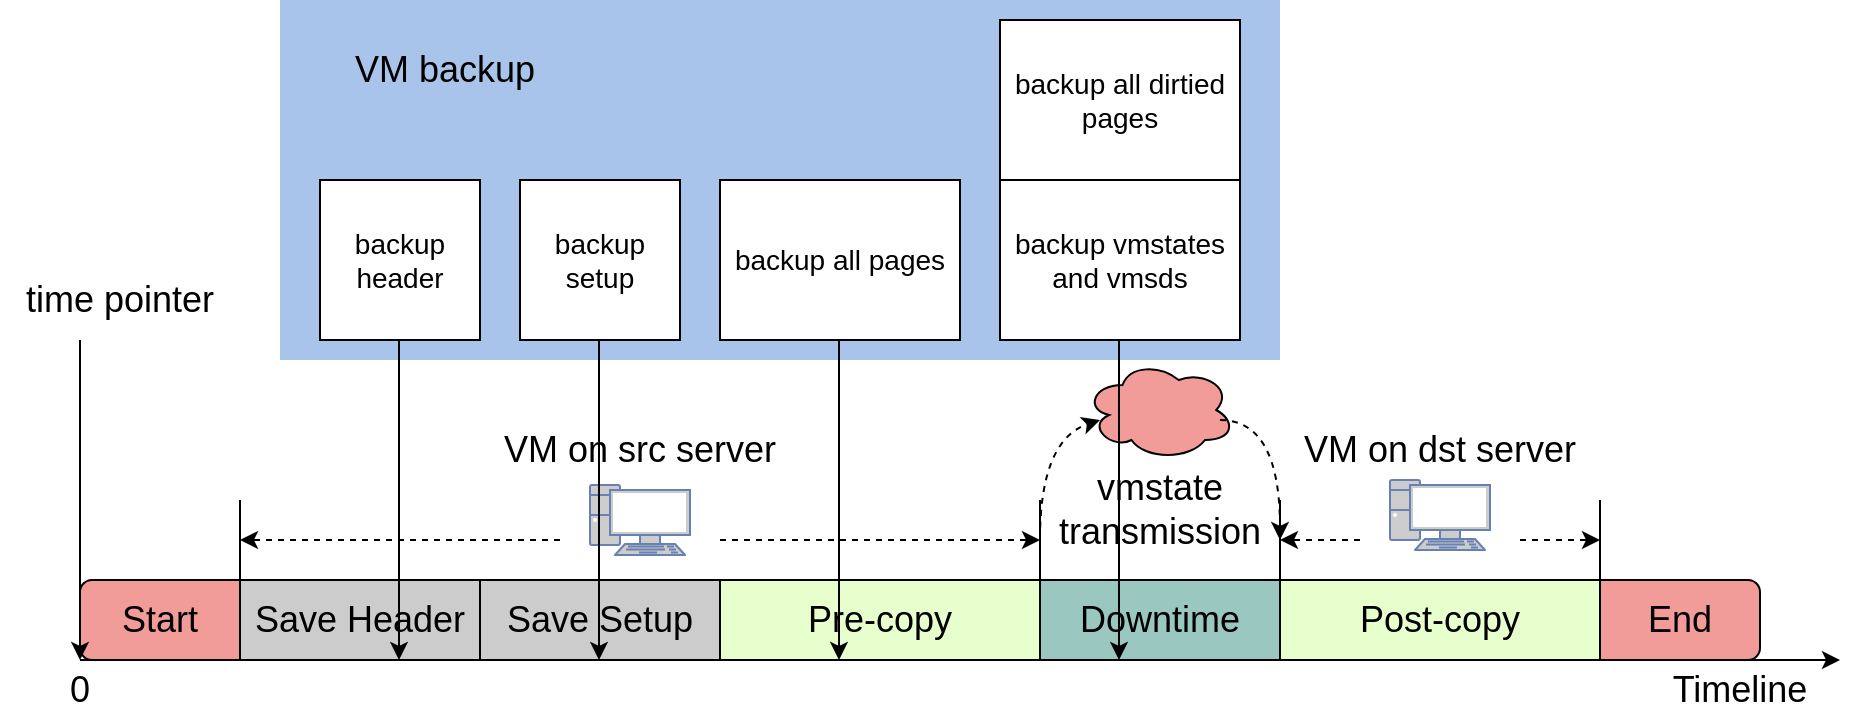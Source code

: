 <mxfile version="20.2.4" type="github">
  <diagram id="xbdcwXHPQUHZUbyYT70E" name="第 1 页">
    <mxGraphModel dx="1038" dy="1748" grid="1" gridSize="10" guides="1" tooltips="1" connect="1" arrows="1" fold="1" page="1" pageScale="1" pageWidth="827" pageHeight="1169" math="0" shadow="0">
      <root>
        <mxCell id="0" />
        <mxCell id="1" parent="0" />
        <mxCell id="qUBD2IH8IKCdjNRNr7ge-23" value="" style="rounded=0;whiteSpace=wrap;html=1;fontSize=18;fillColor=#A9C4EB;dashed=1;strokeColor=none;" parent="1" vertex="1">
          <mxGeometry x="220" y="-10" width="500" height="180" as="geometry" />
        </mxCell>
        <mxCell id="_aCOL6AofIa1MBWSSgmZ-10" value="" style="rounded=1;whiteSpace=wrap;html=1;fontSize=18;fillColor=#F19C99;" parent="1" vertex="1">
          <mxGeometry x="840" y="280" width="120" height="40" as="geometry" />
        </mxCell>
        <mxCell id="_aCOL6AofIa1MBWSSgmZ-1" value="" style="rounded=1;whiteSpace=wrap;html=1;fillColor=#F19C99;" parent="1" vertex="1">
          <mxGeometry x="120" y="280" width="120" height="40" as="geometry" />
        </mxCell>
        <mxCell id="_aCOL6AofIa1MBWSSgmZ-2" value="&lt;font style=&quot;font-size: 18px;&quot;&gt;Start&lt;/font&gt;" style="text;html=1;strokeColor=none;fillColor=none;align=center;verticalAlign=middle;whiteSpace=wrap;rounded=0;" parent="1" vertex="1">
          <mxGeometry x="130" y="285" width="60" height="30" as="geometry" />
        </mxCell>
        <mxCell id="_aCOL6AofIa1MBWSSgmZ-3" value="Save Header" style="rounded=0;whiteSpace=wrap;html=1;fontSize=18;fillColor=#CCCCCC;" parent="1" vertex="1">
          <mxGeometry x="200" y="280" width="120" height="40" as="geometry" />
        </mxCell>
        <mxCell id="_aCOL6AofIa1MBWSSgmZ-4" value="Save Setup" style="rounded=0;whiteSpace=wrap;html=1;fontSize=18;fillColor=#CCCCCC;" parent="1" vertex="1">
          <mxGeometry x="320" y="280" width="120" height="40" as="geometry" />
        </mxCell>
        <mxCell id="_aCOL6AofIa1MBWSSgmZ-6" value="" style="endArrow=classic;html=1;rounded=0;fontSize=18;" parent="1" edge="1">
          <mxGeometry width="50" height="50" relative="1" as="geometry">
            <mxPoint x="120" y="320" as="sourcePoint" />
            <mxPoint x="1000" y="320" as="targetPoint" />
          </mxGeometry>
        </mxCell>
        <mxCell id="_aCOL6AofIa1MBWSSgmZ-7" value="Pre-copy" style="rounded=0;whiteSpace=wrap;html=1;fontSize=18;fillColor=#E6FFCC;" parent="1" vertex="1">
          <mxGeometry x="440" y="280" width="160" height="40" as="geometry" />
        </mxCell>
        <mxCell id="_aCOL6AofIa1MBWSSgmZ-8" value="Downtime" style="rounded=0;whiteSpace=wrap;html=1;fontSize=18;fillColor=#9AC7BF;" parent="1" vertex="1">
          <mxGeometry x="600" y="280" width="120" height="40" as="geometry" />
        </mxCell>
        <mxCell id="_aCOL6AofIa1MBWSSgmZ-9" value="Post-copy" style="rounded=0;whiteSpace=wrap;html=1;fontSize=18;fillColor=#E6FFCC;" parent="1" vertex="1">
          <mxGeometry x="720" y="280" width="160" height="40" as="geometry" />
        </mxCell>
        <mxCell id="_aCOL6AofIa1MBWSSgmZ-11" value="&lt;font style=&quot;font-size: 18px;&quot;&gt;End&lt;/font&gt;" style="text;html=1;strokeColor=none;fillColor=none;align=center;verticalAlign=middle;whiteSpace=wrap;rounded=0;" parent="1" vertex="1">
          <mxGeometry x="890" y="285" width="60" height="30" as="geometry" />
        </mxCell>
        <mxCell id="_aCOL6AofIa1MBWSSgmZ-12" value="Timeline" style="text;html=1;strokeColor=none;fillColor=none;align=center;verticalAlign=middle;whiteSpace=wrap;rounded=0;fontSize=18;" parent="1" vertex="1">
          <mxGeometry x="900" y="320" width="100" height="30" as="geometry" />
        </mxCell>
        <mxCell id="_aCOL6AofIa1MBWSSgmZ-13" value="" style="fontColor=#0066CC;verticalAlign=top;verticalLabelPosition=bottom;labelPosition=center;align=center;html=1;outlineConnect=0;fillColor=#CCCCCC;strokeColor=#6881B3;gradientColor=none;gradientDirection=north;strokeWidth=2;shape=mxgraph.networks.pc;fontSize=18;" parent="1" vertex="1">
          <mxGeometry x="375" y="232.5" width="50" height="35" as="geometry" />
        </mxCell>
        <mxCell id="_aCOL6AofIa1MBWSSgmZ-14" value="" style="endArrow=none;html=1;rounded=0;fontSize=18;" parent="1" edge="1">
          <mxGeometry width="50" height="50" relative="1" as="geometry">
            <mxPoint x="200" y="280" as="sourcePoint" />
            <mxPoint x="200" y="240" as="targetPoint" />
          </mxGeometry>
        </mxCell>
        <mxCell id="_aCOL6AofIa1MBWSSgmZ-15" value="" style="endArrow=none;html=1;rounded=0;fontSize=18;" parent="1" edge="1">
          <mxGeometry width="50" height="50" relative="1" as="geometry">
            <mxPoint x="600" y="280" as="sourcePoint" />
            <mxPoint x="600" y="240" as="targetPoint" />
          </mxGeometry>
        </mxCell>
        <mxCell id="_aCOL6AofIa1MBWSSgmZ-16" value="VM on src server" style="text;html=1;strokeColor=none;fillColor=none;align=center;verticalAlign=middle;whiteSpace=wrap;rounded=0;fontSize=18;" parent="1" vertex="1">
          <mxGeometry x="320" y="200" width="160" height="30" as="geometry" />
        </mxCell>
        <mxCell id="_aCOL6AofIa1MBWSSgmZ-17" value="" style="endArrow=classic;html=1;rounded=0;fontSize=18;dashed=1;" parent="1" edge="1">
          <mxGeometry width="50" height="50" relative="1" as="geometry">
            <mxPoint x="360" y="260" as="sourcePoint" />
            <mxPoint x="200" y="260" as="targetPoint" />
          </mxGeometry>
        </mxCell>
        <mxCell id="_aCOL6AofIa1MBWSSgmZ-18" value="" style="endArrow=classic;html=1;rounded=0;fontSize=18;dashed=1;" parent="1" edge="1">
          <mxGeometry width="50" height="50" relative="1" as="geometry">
            <mxPoint x="440" y="260" as="sourcePoint" />
            <mxPoint x="600" y="260" as="targetPoint" />
          </mxGeometry>
        </mxCell>
        <mxCell id="_aCOL6AofIa1MBWSSgmZ-19" value="" style="endArrow=none;html=1;rounded=0;fontSize=18;" parent="1" edge="1">
          <mxGeometry width="50" height="50" relative="1" as="geometry">
            <mxPoint x="720" y="280" as="sourcePoint" />
            <mxPoint x="720" y="240" as="targetPoint" />
          </mxGeometry>
        </mxCell>
        <mxCell id="_aCOL6AofIa1MBWSSgmZ-20" value="" style="endArrow=none;html=1;rounded=0;fontSize=18;" parent="1" edge="1">
          <mxGeometry width="50" height="50" relative="1" as="geometry">
            <mxPoint x="880" y="280" as="sourcePoint" />
            <mxPoint x="880" y="240" as="targetPoint" />
          </mxGeometry>
        </mxCell>
        <mxCell id="_aCOL6AofIa1MBWSSgmZ-21" value="" style="fontColor=#0066CC;verticalAlign=top;verticalLabelPosition=bottom;labelPosition=center;align=center;html=1;outlineConnect=0;fillColor=#CCCCCC;strokeColor=#6881B3;gradientColor=none;gradientDirection=north;strokeWidth=2;shape=mxgraph.networks.pc;fontSize=18;" parent="1" vertex="1">
          <mxGeometry x="775" y="230" width="50" height="35" as="geometry" />
        </mxCell>
        <mxCell id="_aCOL6AofIa1MBWSSgmZ-22" value="" style="endArrow=classic;html=1;rounded=0;fontSize=18;dashed=1;" parent="1" edge="1">
          <mxGeometry width="50" height="50" relative="1" as="geometry">
            <mxPoint x="760" y="260" as="sourcePoint" />
            <mxPoint x="720" y="260" as="targetPoint" />
          </mxGeometry>
        </mxCell>
        <mxCell id="_aCOL6AofIa1MBWSSgmZ-23" value="" style="endArrow=classic;html=1;rounded=0;fontSize=18;dashed=1;" parent="1" edge="1">
          <mxGeometry width="50" height="50" relative="1" as="geometry">
            <mxPoint x="840" y="260" as="sourcePoint" />
            <mxPoint x="880" y="260" as="targetPoint" />
          </mxGeometry>
        </mxCell>
        <mxCell id="_aCOL6AofIa1MBWSSgmZ-24" value="VM on dst server" style="text;html=1;strokeColor=none;fillColor=none;align=center;verticalAlign=middle;whiteSpace=wrap;rounded=0;fontSize=18;" parent="1" vertex="1">
          <mxGeometry x="720" y="200" width="160" height="30" as="geometry" />
        </mxCell>
        <mxCell id="_aCOL6AofIa1MBWSSgmZ-25" value="" style="ellipse;shape=cloud;whiteSpace=wrap;html=1;fontSize=18;fillColor=#F19C99;" parent="1" vertex="1">
          <mxGeometry x="622.5" y="170" width="75" height="50" as="geometry" />
        </mxCell>
        <mxCell id="_aCOL6AofIa1MBWSSgmZ-26" value="" style="curved=1;endArrow=classic;html=1;rounded=0;fontSize=18;dashed=1;" parent="1" edge="1">
          <mxGeometry width="50" height="50" relative="1" as="geometry">
            <mxPoint x="600" y="260" as="sourcePoint" />
            <mxPoint x="630" y="200" as="targetPoint" />
            <Array as="points">
              <mxPoint x="600" y="210" />
            </Array>
          </mxGeometry>
        </mxCell>
        <mxCell id="_aCOL6AofIa1MBWSSgmZ-28" value="" style="curved=1;endArrow=classic;html=1;rounded=0;dashed=1;fontSize=18;" parent="1" edge="1">
          <mxGeometry width="50" height="50" relative="1" as="geometry">
            <mxPoint x="690" y="200" as="sourcePoint" />
            <mxPoint x="720" y="260" as="targetPoint" />
            <Array as="points">
              <mxPoint x="720" y="200" />
            </Array>
          </mxGeometry>
        </mxCell>
        <mxCell id="_aCOL6AofIa1MBWSSgmZ-29" value="vmstate transmission" style="text;html=1;strokeColor=none;fillColor=none;align=center;verticalAlign=middle;whiteSpace=wrap;rounded=0;fontSize=18;" parent="1" vertex="1">
          <mxGeometry x="630" y="230" width="60" height="30" as="geometry" />
        </mxCell>
        <mxCell id="WvZuHLwOSjtssqFwPs-B-2" value="&lt;font style=&quot;font-size: 18px;&quot;&gt;0&lt;/font&gt;" style="text;html=1;strokeColor=none;fillColor=none;align=center;verticalAlign=middle;whiteSpace=wrap;rounded=0;" parent="1" vertex="1">
          <mxGeometry x="90" y="320" width="60" height="30" as="geometry" />
        </mxCell>
        <mxCell id="WvZuHLwOSjtssqFwPs-B-3" value="time pointer" style="text;html=1;strokeColor=none;fillColor=none;align=center;verticalAlign=middle;whiteSpace=wrap;rounded=0;fontSize=18;" parent="1" vertex="1">
          <mxGeometry x="80" y="120" width="120" height="40" as="geometry" />
        </mxCell>
        <mxCell id="Ytj0PdgWRgDravnHIEoL-1" value="" style="endArrow=classic;html=1;rounded=0;fontSize=18;entryX=0;entryY=1;entryDx=0;entryDy=0;" parent="1" target="_aCOL6AofIa1MBWSSgmZ-1" edge="1">
          <mxGeometry width="50" height="50" relative="1" as="geometry">
            <mxPoint x="120" y="160" as="sourcePoint" />
            <mxPoint x="170" y="150" as="targetPoint" />
          </mxGeometry>
        </mxCell>
        <mxCell id="qUBD2IH8IKCdjNRNr7ge-5" value="&lt;font style=&quot;font-size: 14px;&quot;&gt;backup &lt;br&gt;header&lt;/font&gt;" style="rounded=0;whiteSpace=wrap;html=1;" parent="1" vertex="1">
          <mxGeometry x="240" y="80" width="80" height="80" as="geometry" />
        </mxCell>
        <mxCell id="qUBD2IH8IKCdjNRNr7ge-6" value="&lt;font style=&quot;font-size: 14px;&quot;&gt;backup&lt;br&gt;setup&lt;/font&gt;" style="rounded=0;whiteSpace=wrap;html=1;" parent="1" vertex="1">
          <mxGeometry x="340" y="80" width="80" height="80" as="geometry" />
        </mxCell>
        <mxCell id="qUBD2IH8IKCdjNRNr7ge-7" value="backup all pages" style="rounded=0;whiteSpace=wrap;html=1;fontSize=14;" parent="1" vertex="1">
          <mxGeometry x="440" y="80" width="120" height="80" as="geometry" />
        </mxCell>
        <mxCell id="qUBD2IH8IKCdjNRNr7ge-8" value="backup all dirtied pages" style="rounded=0;whiteSpace=wrap;html=1;fontSize=14;" parent="1" vertex="1">
          <mxGeometry x="580" width="120" height="80" as="geometry" />
        </mxCell>
        <mxCell id="qUBD2IH8IKCdjNRNr7ge-10" value="backup vmstates and vmsds" style="rounded=0;whiteSpace=wrap;html=1;fontSize=14;" parent="1" vertex="1">
          <mxGeometry x="580" y="80" width="120" height="80" as="geometry" />
        </mxCell>
        <mxCell id="qUBD2IH8IKCdjNRNr7ge-12" value="" style="endArrow=classic;html=1;rounded=0;fontSize=18;entryX=0;entryY=1;entryDx=0;entryDy=0;" parent="1" edge="1">
          <mxGeometry width="50" height="50" relative="1" as="geometry">
            <mxPoint x="279.5" y="160" as="sourcePoint" />
            <mxPoint x="279.5" y="320" as="targetPoint" />
          </mxGeometry>
        </mxCell>
        <mxCell id="qUBD2IH8IKCdjNRNr7ge-15" value="" style="endArrow=classic;html=1;rounded=0;fontSize=18;entryX=0;entryY=1;entryDx=0;entryDy=0;" parent="1" edge="1">
          <mxGeometry width="50" height="50" relative="1" as="geometry">
            <mxPoint x="379.5" y="160" as="sourcePoint" />
            <mxPoint x="379.5" y="320" as="targetPoint" />
          </mxGeometry>
        </mxCell>
        <mxCell id="qUBD2IH8IKCdjNRNr7ge-18" value="" style="endArrow=classic;html=1;rounded=0;fontSize=18;entryX=0;entryY=1;entryDx=0;entryDy=0;" parent="1" edge="1">
          <mxGeometry width="50" height="50" relative="1" as="geometry">
            <mxPoint x="499.5" y="160" as="sourcePoint" />
            <mxPoint x="499.5" y="320" as="targetPoint" />
          </mxGeometry>
        </mxCell>
        <mxCell id="qUBD2IH8IKCdjNRNr7ge-21" value="" style="endArrow=classic;html=1;rounded=0;fontSize=18;entryX=0;entryY=1;entryDx=0;entryDy=0;" parent="1" edge="1">
          <mxGeometry width="50" height="50" relative="1" as="geometry">
            <mxPoint x="639.5" y="160" as="sourcePoint" />
            <mxPoint x="639.5" y="320" as="targetPoint" />
          </mxGeometry>
        </mxCell>
        <mxCell id="qUBD2IH8IKCdjNRNr7ge-24" value="VM backup" style="text;html=1;strokeColor=none;fillColor=none;align=center;verticalAlign=middle;whiteSpace=wrap;rounded=0;dashed=1;fontSize=18;" parent="1" vertex="1">
          <mxGeometry x="230" y="10" width="145" height="30" as="geometry" />
        </mxCell>
      </root>
    </mxGraphModel>
  </diagram>
</mxfile>
